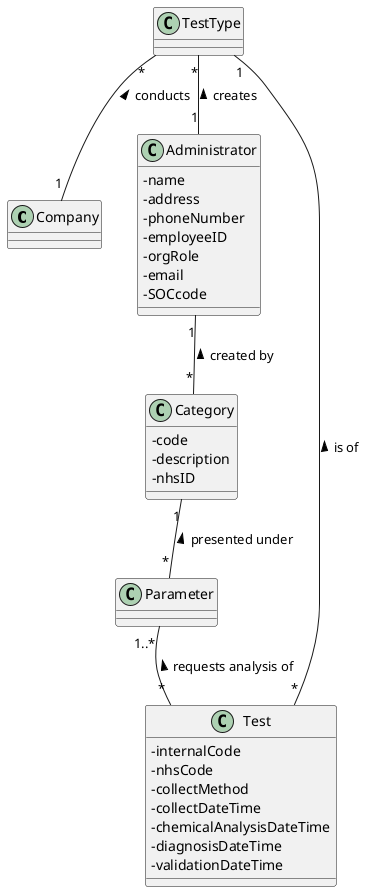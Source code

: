 @startuml

class Company
class Administrator
class Category
class Parameter
class TestType
class Test

Administrator "1" -- "*" Category : < created by

Category "1" -- "*" Parameter : < presented under

Parameter "1..*" -- "*" Test : < requests analysis of

TestType "*" -- "1" Company : < conducts

TestType "1" -- "*" Test: < is of

TestType "*" -- "1" Administrator : < creates

skinparam classAttributeIconSize 0

class Company{
}

class Administrator{
-name
-address
-phoneNumber
-employeeID
-orgRole
-email
-SOCcode
}

class Category{
-code
-description
-nhsID
}

class Parameter{
}

class TestType{
}

class Test{
-internalCode
-nhsCode
-collectMethod
-collectDateTime
-chemicalAnalysisDateTime
-diagnosisDateTime
-validationDateTime
}

@enduml
